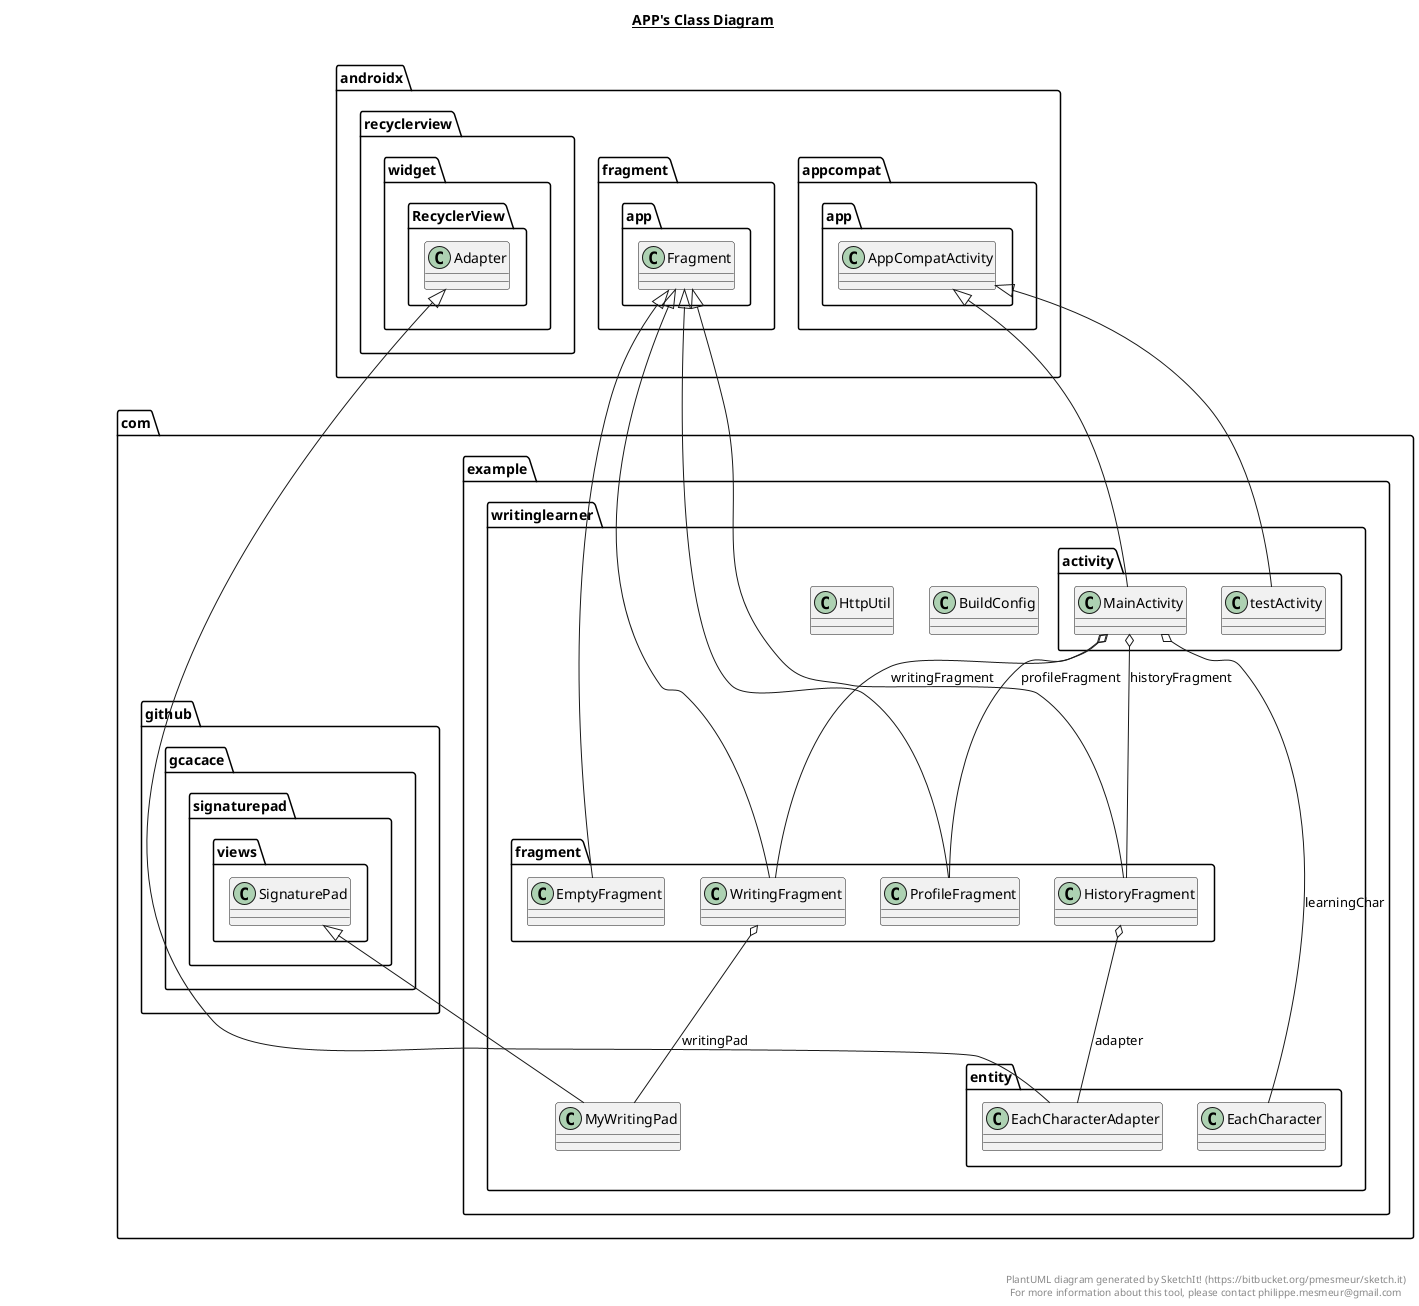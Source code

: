 @startuml

title __APP's Class Diagram__\n

  namespace com.example.writinglearner {
    class com.example.writinglearner.BuildConfig {
    }
  }
  

  namespace com.example.writinglearner {
    class com.example.writinglearner.HttpUtil {
    }
  }
  

  namespace com.example.writinglearner {
    class com.example.writinglearner.MyWritingPad {
    }
  }
  

  namespace com.example.writinglearner {
    namespace activity {
      class com.example.writinglearner.activity.MainActivity {
      }
    }
  }
  

  namespace com.example.writinglearner {
    namespace activity {
      class com.example.writinglearner.activity.testActivity {
      }
    }
  }
  

  namespace com.example.writinglearner {
    namespace entity {
      class com.example.writinglearner.entity.EachCharacter {
      }
    }
  }
  

  namespace com.example.writinglearner {
    namespace entity {
      class com.example.writinglearner.entity.EachCharacterAdapter {
      }
    }
  }
  

  namespace com.example.writinglearner {
    namespace fragment {
      class com.example.writinglearner.fragment.EmptyFragment {
      }
    }
  }
  

  namespace com.example.writinglearner {
    namespace fragment {
      class com.example.writinglearner.fragment.HistoryFragment {
      }
    }
  }
  

  namespace com.example.writinglearner {
    namespace fragment {
      class com.example.writinglearner.fragment.ProfileFragment {
      }
    }
  }
  

  namespace com.example.writinglearner {
    namespace fragment {
      class com.example.writinglearner.fragment.WritingFragment {
      }
    }
  }
  

  com.example.writinglearner.MyWritingPad -up-|> com.github.gcacace.signaturepad.views.SignaturePad
  com.example.writinglearner.activity.MainActivity -up-|> androidx.appcompat.app.AppCompatActivity
  com.example.writinglearner.activity.MainActivity o-- com.example.writinglearner.fragment.HistoryFragment : historyFragment
  com.example.writinglearner.activity.MainActivity o-- com.example.writinglearner.entity.EachCharacter : learningChar
  com.example.writinglearner.activity.MainActivity o-- com.example.writinglearner.fragment.ProfileFragment : profileFragment
  com.example.writinglearner.activity.MainActivity o-- com.example.writinglearner.fragment.WritingFragment : writingFragment
  com.example.writinglearner.activity.testActivity -up-|> androidx.appcompat.app.AppCompatActivity
  com.example.writinglearner.entity.EachCharacterAdapter -up-|> androidx.recyclerview.widget.RecyclerView.Adapter
  com.example.writinglearner.fragment.EmptyFragment -up-|> androidx.fragment.app.Fragment
  com.example.writinglearner.fragment.HistoryFragment -up-|> androidx.fragment.app.Fragment
  com.example.writinglearner.fragment.HistoryFragment o-- com.example.writinglearner.entity.EachCharacterAdapter : adapter
  com.example.writinglearner.fragment.ProfileFragment -up-|> androidx.fragment.app.Fragment
  com.example.writinglearner.fragment.WritingFragment -up-|> androidx.fragment.app.Fragment
  com.example.writinglearner.fragment.WritingFragment o-- com.example.writinglearner.MyWritingPad : writingPad


right footer


PlantUML diagram generated by SketchIt! (https://bitbucket.org/pmesmeur/sketch.it)
For more information about this tool, please contact philippe.mesmeur@gmail.com
endfooter

@enduml
